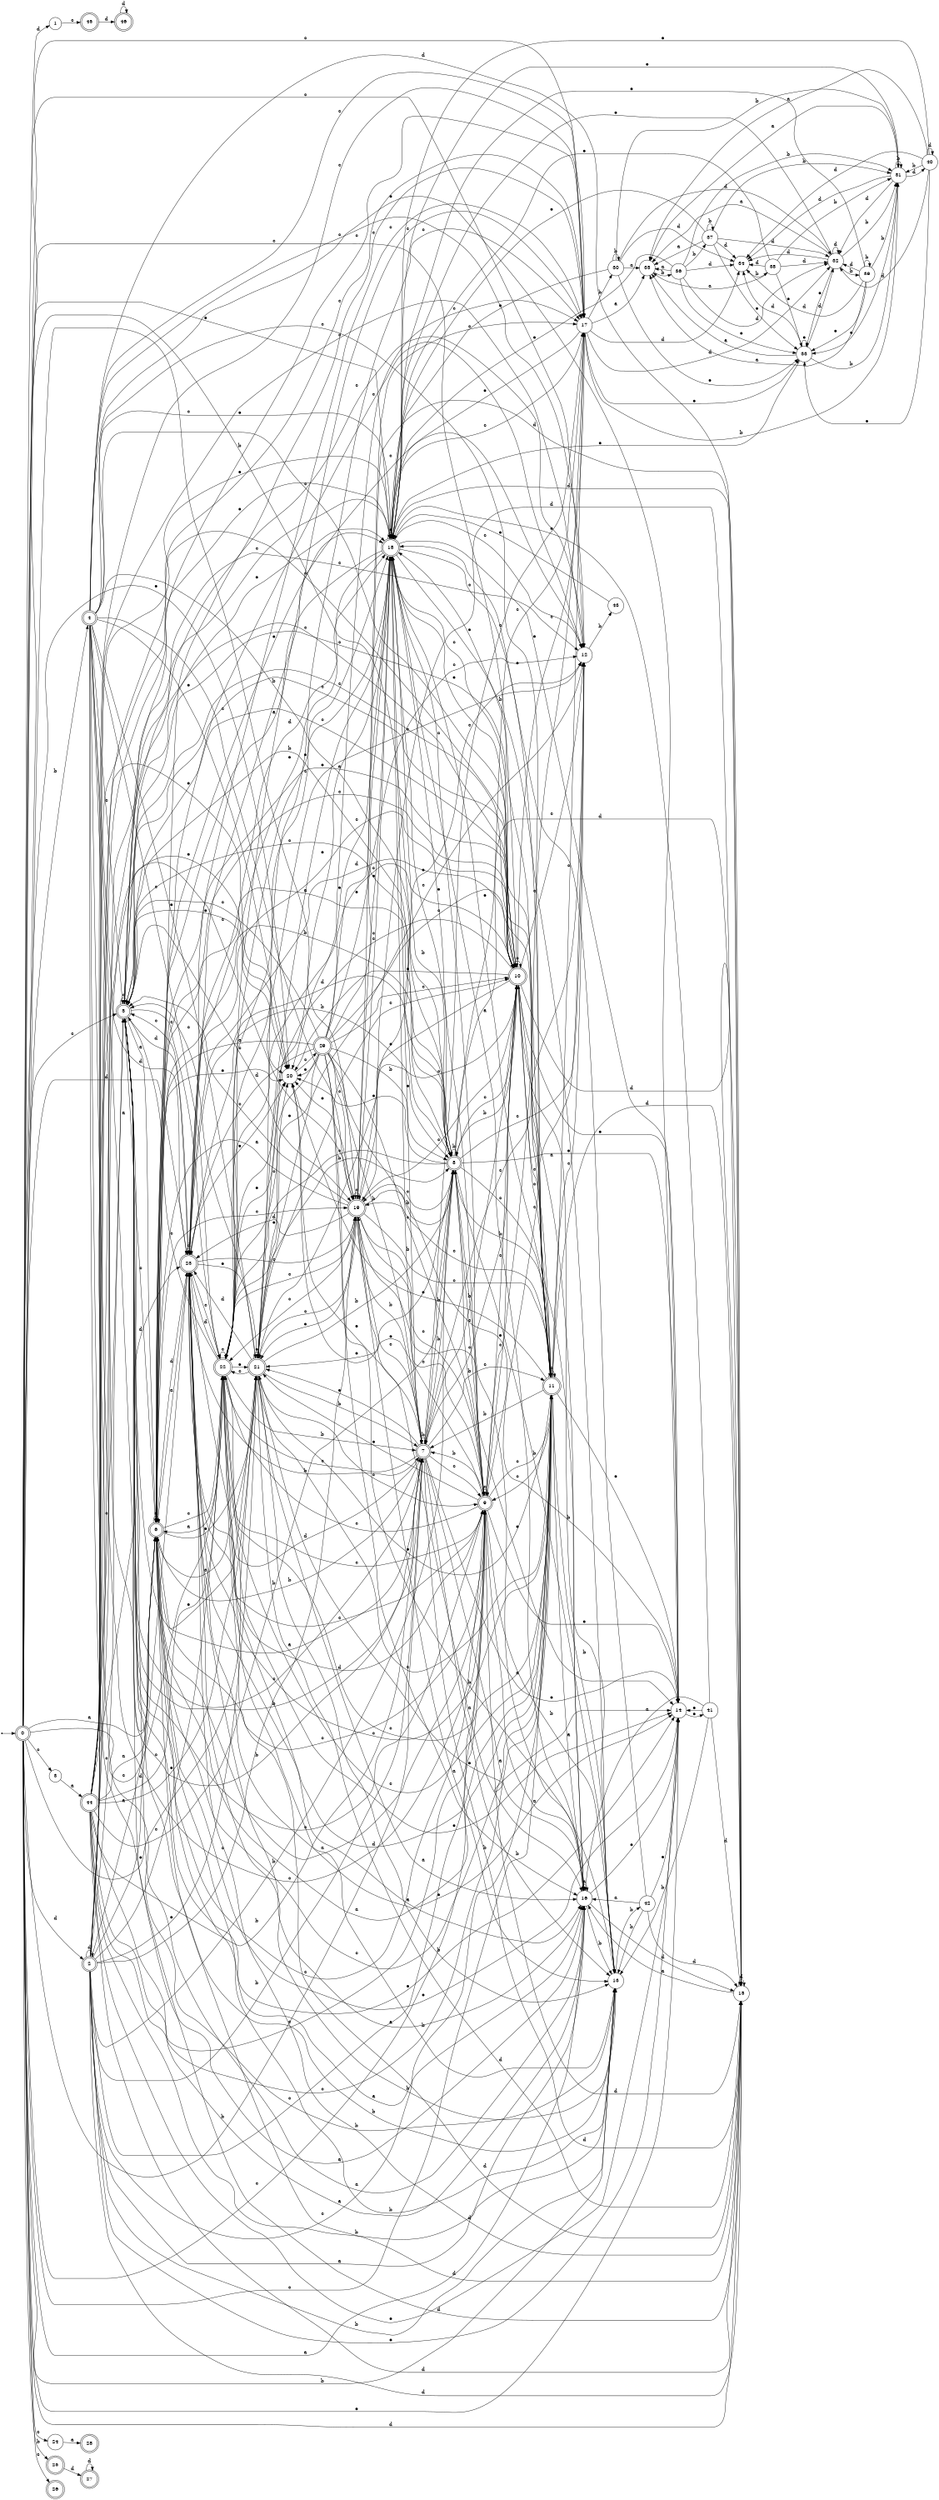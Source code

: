 digraph finite_state_machine {
rankdir=LR;
size="20,20";
node [shape = point]; "dummy0"
node [shape = doublecircle]; "0";"dummy0" -> "0";
node [shape = circle]; "1";
node [shape = doublecircle]; "2";node [shape = circle]; "3";
node [shape = doublecircle]; "4";node [shape = doublecircle]; "5";node [shape = doublecircle]; "6";node [shape = doublecircle]; "7";node [shape = doublecircle]; "8";node [shape = doublecircle]; "9";node [shape = doublecircle]; "10";node [shape = doublecircle]; "11";node [shape = circle]; "12";
node [shape = circle]; "13";
node [shape = circle]; "14";
node [shape = circle]; "15";
node [shape = circle]; "16";
node [shape = circle]; "17";
node [shape = doublecircle]; "18";node [shape = doublecircle]; "19";node [shape = circle]; "20";
node [shape = doublecircle]; "21";node [shape = doublecircle]; "22";node [shape = doublecircle]; "23";node [shape = circle]; "24";
node [shape = doublecircle]; "25";node [shape = doublecircle]; "26";node [shape = doublecircle]; "27";node [shape = doublecircle]; "28";node [shape = doublecircle]; "29";node [shape = circle]; "30";
node [shape = circle]; "31";
node [shape = circle]; "32";
node [shape = circle]; "33";
node [shape = circle]; "34";
node [shape = circle]; "35";
node [shape = circle]; "36";
node [shape = circle]; "37";
node [shape = circle]; "38";
node [shape = circle]; "39";
node [shape = circle]; "40";
node [shape = circle]; "41";
node [shape = circle]; "42";
node [shape = circle]; "43";
node [shape = doublecircle]; "44";node [shape = doublecircle]; "45";node [shape = doublecircle]; "46";"0" -> "1" [label = "d"];
 "0" -> "2" [label = "d"];
 "0" -> "23" [label = "d"];
 "0" -> "15" [label = "d"];
 "0" -> "3" [label = "c"];
 "0" -> "5" [label = "c"];
 "0" -> "9" [label = "c"];
 "0" -> "10" [label = "c"];
 "0" -> "11" [label = "c"];
 "0" -> "12" [label = "c"];
 "0" -> "17" [label = "c"];
 "0" -> "19" [label = "c"];
 "0" -> "22" [label = "c"];
 "0" -> "24" [label = "c"];
 "0" -> "26" [label = "c"];
 "0" -> "4" [label = "b"];
 "0" -> "7" [label = "b"];
 "0" -> "8" [label = "b"];
 "0" -> "25" [label = "b"];
 "0" -> "13" [label = "b"];
 "0" -> "16" [label = "a"];
 "0" -> "6" [label = "a"];
 "0" -> "18" [label = "e"];
 "0" -> "20" [label = "e"];
 "0" -> "21" [label = "e"];
 "0" -> "14" [label = "e"];
 "25" -> "27" [label = "d"];
 "27" -> "27" [label = "d"];
 "24" -> "28" [label = "a"];
 "23" -> "15" [label = "d"];
 "23" -> "23" [label = "d"];
 "23" -> "5" [label = "c"];
 "23" -> "9" [label = "c"];
 "23" -> "10" [label = "c"];
 "23" -> "11" [label = "c"];
 "23" -> "12" [label = "c"];
 "23" -> "17" [label = "c"];
 "23" -> "19" [label = "c"];
 "23" -> "22" [label = "c"];
 "23" -> "16" [label = "a"];
 "23" -> "6" [label = "a"];
 "23" -> "8" [label = "b"];
 "23" -> "13" [label = "b"];
 "23" -> "7" [label = "b"];
 "23" -> "18" [label = "e"];
 "23" -> "20" [label = "e"];
 "23" -> "21" [label = "e"];
 "23" -> "14" [label = "e"];
 "22" -> "5" [label = "c"];
 "22" -> "9" [label = "c"];
 "22" -> "10" [label = "c"];
 "22" -> "11" [label = "c"];
 "22" -> "12" [label = "c"];
 "22" -> "17" [label = "c"];
 "22" -> "19" [label = "c"];
 "22" -> "22" [label = "c"];
 "22" -> "8" [label = "b"];
 "22" -> "13" [label = "b"];
 "22" -> "7" [label = "b"];
 "22" -> "18" [label = "e"];
 "22" -> "20" [label = "e"];
 "22" -> "21" [label = "e"];
 "22" -> "14" [label = "e"];
 "22" -> "23" [label = "d"];
 "22" -> "15" [label = "d"];
 "22" -> "16" [label = "a"];
 "22" -> "6" [label = "a"];
 "21" -> "18" [label = "e"];
 "21" -> "20" [label = "e"];
 "21" -> "21" [label = "e"];
 "21" -> "14" [label = "e"];
 "21" -> "5" [label = "c"];
 "21" -> "9" [label = "c"];
 "21" -> "10" [label = "c"];
 "21" -> "11" [label = "c"];
 "21" -> "12" [label = "c"];
 "21" -> "17" [label = "c"];
 "21" -> "19" [label = "c"];
 "21" -> "22" [label = "c"];
 "21" -> "8" [label = "b"];
 "21" -> "13" [label = "b"];
 "21" -> "7" [label = "b"];
 "21" -> "23" [label = "d"];
 "21" -> "15" [label = "d"];
 "21" -> "16" [label = "a"];
 "21" -> "6" [label = "a"];
 "20" -> "29" [label = "c"];
 "29" -> "18" [label = "e"];
 "29" -> "20" [label = "e"];
 "29" -> "21" [label = "e"];
 "29" -> "14" [label = "e"];
 "29" -> "5" [label = "c"];
 "29" -> "9" [label = "c"];
 "29" -> "10" [label = "c"];
 "29" -> "11" [label = "c"];
 "29" -> "12" [label = "c"];
 "29" -> "17" [label = "c"];
 "29" -> "19" [label = "c"];
 "29" -> "22" [label = "c"];
 "29" -> "8" [label = "b"];
 "29" -> "13" [label = "b"];
 "29" -> "7" [label = "b"];
 "29" -> "23" [label = "d"];
 "29" -> "15" [label = "d"];
 "29" -> "16" [label = "a"];
 "29" -> "6" [label = "a"];
 "19" -> "5" [label = "c"];
 "19" -> "9" [label = "c"];
 "19" -> "10" [label = "c"];
 "19" -> "11" [label = "c"];
 "19" -> "12" [label = "c"];
 "19" -> "17" [label = "c"];
 "19" -> "19" [label = "c"];
 "19" -> "22" [label = "c"];
 "19" -> "8" [label = "b"];
 "19" -> "13" [label = "b"];
 "19" -> "7" [label = "b"];
 "19" -> "18" [label = "e"];
 "19" -> "20" [label = "e"];
 "19" -> "21" [label = "e"];
 "19" -> "14" [label = "e"];
 "19" -> "23" [label = "d"];
 "19" -> "15" [label = "d"];
 "19" -> "16" [label = "a"];
 "19" -> "6" [label = "a"];
 "18" -> "18" [label = "e"];
 "18" -> "20" [label = "e"];
 "18" -> "21" [label = "e"];
 "18" -> "14" [label = "e"];
 "18" -> "5" [label = "c"];
 "18" -> "9" [label = "c"];
 "18" -> "10" [label = "c"];
 "18" -> "11" [label = "c"];
 "18" -> "12" [label = "c"];
 "18" -> "17" [label = "c"];
 "18" -> "19" [label = "c"];
 "18" -> "22" [label = "c"];
 "18" -> "8" [label = "b"];
 "18" -> "13" [label = "b"];
 "18" -> "7" [label = "b"];
 "18" -> "23" [label = "d"];
 "18" -> "15" [label = "d"];
 "18" -> "16" [label = "a"];
 "18" -> "6" [label = "a"];
 "17" -> "30" [label = "b"];
 "17" -> "31" [label = "b"];
 "17" -> "32" [label = "d"];
 "17" -> "34" [label = "d"];
 "17" -> "33" [label = "e"];
 "17" -> "18" [label = "e"];
 "17" -> "35" [label = "a"];
 "35" -> "36" [label = "b"];
 "36" -> "35" [label = "a"];
 "36" -> "37" [label = "b"];
 "36" -> "31" [label = "b"];
 "36" -> "32" [label = "d"];
 "36" -> "34" [label = "d"];
 "36" -> "33" [label = "e"];
 "36" -> "18" [label = "e"];
 "37" -> "37" [label = "b"];
 "37" -> "31" [label = "b"];
 "37" -> "35" [label = "a"];
 "37" -> "32" [label = "d"];
 "37" -> "34" [label = "d"];
 "37" -> "33" [label = "e"];
 "37" -> "18" [label = "e"];
 "34" -> "38" [label = "b"];
 "38" -> "32" [label = "d"];
 "38" -> "34" [label = "d"];
 "38" -> "31" [label = "b"];
 "38" -> "33" [label = "e"];
 "38" -> "18" [label = "e"];
 "38" -> "35" [label = "a"];
 "33" -> "33" [label = "e"];
 "33" -> "18" [label = "e"];
 "33" -> "31" [label = "b"];
 "33" -> "32" [label = "d"];
 "33" -> "34" [label = "d"];
 "33" -> "35" [label = "a"];
 "32" -> "32" [label = "d"];
 "32" -> "34" [label = "d"];
 "32" -> "31" [label = "b"];
 "32" -> "39" [label = "b"];
 "32" -> "33" [label = "e"];
 "32" -> "18" [label = "e"];
 "32" -> "35" [label = "a"];
 "39" -> "31" [label = "b"];
 "39" -> "39" [label = "b"];
 "39" -> "32" [label = "d"];
 "39" -> "34" [label = "d"];
 "39" -> "33" [label = "e"];
 "39" -> "18" [label = "e"];
 "39" -> "35" [label = "a"];
 "31" -> "31" [label = "b"];
 "31" -> "40" [label = "d"];
 "31" -> "32" [label = "d"];
 "31" -> "34" [label = "d"];
 "31" -> "33" [label = "e"];
 "31" -> "18" [label = "e"];
 "31" -> "35" [label = "a"];
 "40" -> "40" [label = "d"];
 "40" -> "32" [label = "d"];
 "40" -> "34" [label = "d"];
 "40" -> "31" [label = "b"];
 "40" -> "33" [label = "e"];
 "40" -> "18" [label = "e"];
 "40" -> "35" [label = "a"];
 "30" -> "30" [label = "b"];
 "30" -> "31" [label = "b"];
 "30" -> "32" [label = "d"];
 "30" -> "34" [label = "d"];
 "30" -> "33" [label = "e"];
 "30" -> "18" [label = "e"];
 "30" -> "35" [label = "a"];
 "16" -> "16" [label = "a"];
 "16" -> "15" [label = "d"];
 "16" -> "13" [label = "b"];
 "16" -> "18" [label = "e"];
 "16" -> "14" [label = "e"];
 "15" -> "15" [label = "d"];
 "15" -> "16" [label = "a"];
 "14" -> "41" [label = "e"];
 "41" -> "18" [label = "e"];
 "41" -> "14" [label = "e"];
 "41" -> "13" [label = "b"];
 "41" -> "15" [label = "d"];
 "41" -> "16" [label = "a"];
 "13" -> "42" [label = "b"];
 "42" -> "13" [label = "b"];
 "42" -> "18" [label = "e"];
 "42" -> "14" [label = "e"];
 "42" -> "15" [label = "d"];
 "42" -> "16" [label = "a"];
 "12" -> "43" [label = "b"];
 "43" -> "18" [label = "e"];
 "11" -> "5" [label = "c"];
 "11" -> "9" [label = "c"];
 "11" -> "10" [label = "c"];
 "11" -> "11" [label = "c"];
 "11" -> "12" [label = "c"];
 "11" -> "17" [label = "c"];
 "11" -> "19" [label = "c"];
 "11" -> "22" [label = "c"];
 "11" -> "8" [label = "b"];
 "11" -> "13" [label = "b"];
 "11" -> "7" [label = "b"];
 "11" -> "18" [label = "e"];
 "11" -> "20" [label = "e"];
 "11" -> "21" [label = "e"];
 "11" -> "14" [label = "e"];
 "11" -> "23" [label = "d"];
 "11" -> "15" [label = "d"];
 "11" -> "16" [label = "a"];
 "11" -> "6" [label = "a"];
 "10" -> "5" [label = "c"];
 "10" -> "9" [label = "c"];
 "10" -> "10" [label = "c"];
 "10" -> "11" [label = "c"];
 "10" -> "12" [label = "c"];
 "10" -> "17" [label = "c"];
 "10" -> "19" [label = "c"];
 "10" -> "22" [label = "c"];
 "10" -> "8" [label = "b"];
 "10" -> "13" [label = "b"];
 "10" -> "7" [label = "b"];
 "10" -> "18" [label = "e"];
 "10" -> "20" [label = "e"];
 "10" -> "21" [label = "e"];
 "10" -> "14" [label = "e"];
 "10" -> "23" [label = "d"];
 "10" -> "15" [label = "d"];
 "10" -> "16" [label = "a"];
 "10" -> "6" [label = "a"];
 "9" -> "5" [label = "c"];
 "9" -> "9" [label = "c"];
 "9" -> "10" [label = "c"];
 "9" -> "11" [label = "c"];
 "9" -> "12" [label = "c"];
 "9" -> "17" [label = "c"];
 "9" -> "19" [label = "c"];
 "9" -> "22" [label = "c"];
 "9" -> "16" [label = "a"];
 "9" -> "6" [label = "a"];
 "9" -> "8" [label = "b"];
 "9" -> "13" [label = "b"];
 "9" -> "7" [label = "b"];
 "9" -> "18" [label = "e"];
 "9" -> "20" [label = "e"];
 "9" -> "21" [label = "e"];
 "9" -> "14" [label = "e"];
 "9" -> "23" [label = "d"];
 "9" -> "15" [label = "d"];
 "8" -> "8" [label = "b"];
 "8" -> "13" [label = "b"];
 "8" -> "7" [label = "b"];
 "8" -> "16" [label = "a"];
 "8" -> "6" [label = "a"];
 "8" -> "5" [label = "c"];
 "8" -> "9" [label = "c"];
 "8" -> "10" [label = "c"];
 "8" -> "11" [label = "c"];
 "8" -> "12" [label = "c"];
 "8" -> "17" [label = "c"];
 "8" -> "19" [label = "c"];
 "8" -> "22" [label = "c"];
 "8" -> "18" [label = "e"];
 "8" -> "20" [label = "e"];
 "8" -> "21" [label = "e"];
 "8" -> "14" [label = "e"];
 "8" -> "23" [label = "d"];
 "8" -> "15" [label = "d"];
 "7" -> "8" [label = "b"];
 "7" -> "13" [label = "b"];
 "7" -> "7" [label = "b"];
 "7" -> "16" [label = "a"];
 "7" -> "6" [label = "a"];
 "7" -> "5" [label = "c"];
 "7" -> "9" [label = "c"];
 "7" -> "10" [label = "c"];
 "7" -> "11" [label = "c"];
 "7" -> "12" [label = "c"];
 "7" -> "17" [label = "c"];
 "7" -> "19" [label = "c"];
 "7" -> "22" [label = "c"];
 "7" -> "18" [label = "e"];
 "7" -> "20" [label = "e"];
 "7" -> "21" [label = "e"];
 "7" -> "14" [label = "e"];
 "7" -> "23" [label = "d"];
 "7" -> "15" [label = "d"];
 "6" -> "16" [label = "a"];
 "6" -> "6" [label = "a"];
 "6" -> "8" [label = "b"];
 "6" -> "13" [label = "b"];
 "6" -> "7" [label = "b"];
 "6" -> "5" [label = "c"];
 "6" -> "9" [label = "c"];
 "6" -> "10" [label = "c"];
 "6" -> "11" [label = "c"];
 "6" -> "12" [label = "c"];
 "6" -> "17" [label = "c"];
 "6" -> "19" [label = "c"];
 "6" -> "22" [label = "c"];
 "6" -> "18" [label = "e"];
 "6" -> "20" [label = "e"];
 "6" -> "21" [label = "e"];
 "6" -> "14" [label = "e"];
 "6" -> "23" [label = "d"];
 "6" -> "15" [label = "d"];
 "5" -> "5" [label = "c"];
 "5" -> "9" [label = "c"];
 "5" -> "10" [label = "c"];
 "5" -> "11" [label = "c"];
 "5" -> "12" [label = "c"];
 "5" -> "17" [label = "c"];
 "5" -> "19" [label = "c"];
 "5" -> "22" [label = "c"];
 "5" -> "16" [label = "a"];
 "5" -> "6" [label = "a"];
 "5" -> "8" [label = "b"];
 "5" -> "13" [label = "b"];
 "5" -> "7" [label = "b"];
 "5" -> "18" [label = "e"];
 "5" -> "20" [label = "e"];
 "5" -> "21" [label = "e"];
 "5" -> "14" [label = "e"];
 "5" -> "23" [label = "d"];
 "5" -> "15" [label = "d"];
 "4" -> "5" [label = "c"];
 "4" -> "9" [label = "c"];
 "4" -> "10" [label = "c"];
 "4" -> "11" [label = "c"];
 "4" -> "12" [label = "c"];
 "4" -> "17" [label = "c"];
 "4" -> "19" [label = "c"];
 "4" -> "22" [label = "c"];
 "4" -> "16" [label = "a"];
 "4" -> "6" [label = "a"];
 "4" -> "8" [label = "b"];
 "4" -> "13" [label = "b"];
 "4" -> "7" [label = "b"];
 "4" -> "18" [label = "e"];
 "4" -> "20" [label = "e"];
 "4" -> "21" [label = "e"];
 "4" -> "14" [label = "e"];
 "4" -> "23" [label = "d"];
 "4" -> "15" [label = "d"];
 "3" -> "44" [label = "a"];
 "44" -> "5" [label = "c"];
 "44" -> "9" [label = "c"];
 "44" -> "10" [label = "c"];
 "44" -> "11" [label = "c"];
 "44" -> "12" [label = "c"];
 "44" -> "17" [label = "c"];
 "44" -> "19" [label = "c"];
 "44" -> "22" [label = "c"];
 "44" -> "16" [label = "a"];
 "44" -> "6" [label = "a"];
 "44" -> "8" [label = "b"];
 "44" -> "13" [label = "b"];
 "44" -> "7" [label = "b"];
 "44" -> "18" [label = "e"];
 "44" -> "20" [label = "e"];
 "44" -> "21" [label = "e"];
 "44" -> "14" [label = "e"];
 "44" -> "23" [label = "d"];
 "44" -> "15" [label = "d"];
 "2" -> "2" [label = "d"];
 "2" -> "23" [label = "d"];
 "2" -> "15" [label = "d"];
 "2" -> "5" [label = "c"];
 "2" -> "9" [label = "c"];
 "2" -> "10" [label = "c"];
 "2" -> "11" [label = "c"];
 "2" -> "12" [label = "c"];
 "2" -> "17" [label = "c"];
 "2" -> "19" [label = "c"];
 "2" -> "22" [label = "c"];
 "2" -> "16" [label = "a"];
 "2" -> "6" [label = "a"];
 "2" -> "8" [label = "b"];
 "2" -> "13" [label = "b"];
 "2" -> "7" [label = "b"];
 "2" -> "18" [label = "e"];
 "2" -> "20" [label = "e"];
 "2" -> "21" [label = "e"];
 "2" -> "14" [label = "e"];
 "1" -> "45" [label = "c"];
 "45" -> "46" [label = "d"];
 "46" -> "46" [label = "d"];
 }
